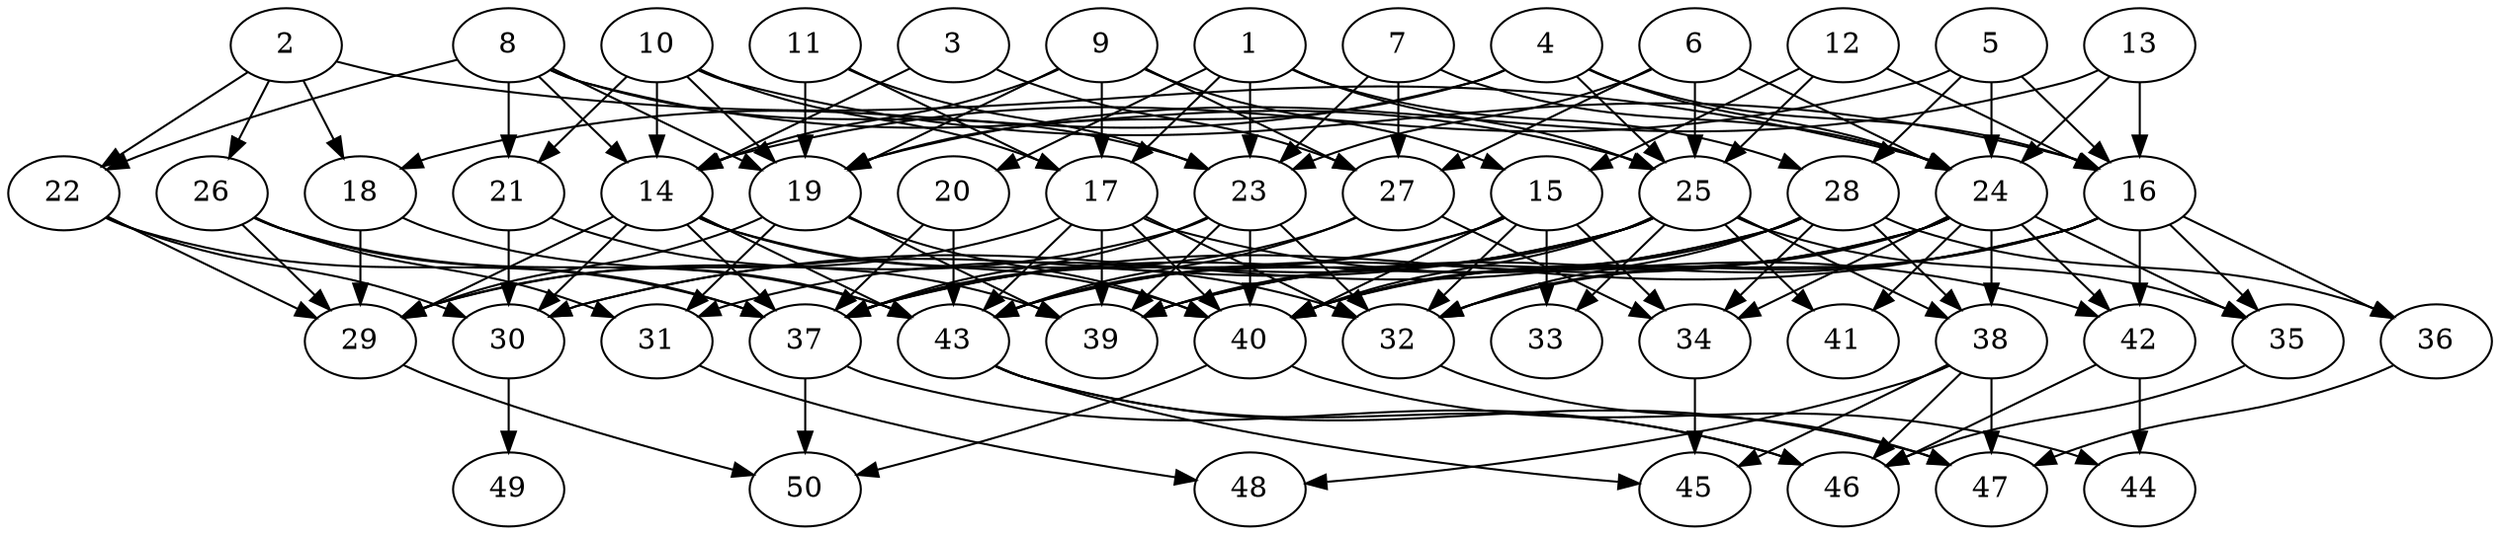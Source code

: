 // DAG automatically generated by daggen at Thu Oct  3 14:07:57 2019
// ./daggen --dot -n 50 --ccr 0.3 --fat 0.7 --regular 0.7 --density 0.6 --mindata 5242880 --maxdata 52428800 
digraph G {
  1 [size="18377387", alpha="0.07", expect_size="5513216"] 
  1 -> 17 [size ="5513216"]
  1 -> 20 [size ="5513216"]
  1 -> 23 [size ="5513216"]
  1 -> 25 [size ="5513216"]
  1 -> 28 [size ="5513216"]
  2 [size="133884587", alpha="0.14", expect_size="40165376"] 
  2 -> 18 [size ="40165376"]
  2 -> 22 [size ="40165376"]
  2 -> 24 [size ="40165376"]
  2 -> 26 [size ="40165376"]
  3 [size="77168640", alpha="0.06", expect_size="23150592"] 
  3 -> 14 [size ="23150592"]
  3 -> 27 [size ="23150592"]
  4 [size="72420693", alpha="0.03", expect_size="21726208"] 
  4 -> 16 [size ="21726208"]
  4 -> 18 [size ="21726208"]
  4 -> 19 [size ="21726208"]
  4 -> 24 [size ="21726208"]
  4 -> 25 [size ="21726208"]
  5 [size="38051840", alpha="0.17", expect_size="11415552"] 
  5 -> 14 [size ="11415552"]
  5 -> 16 [size ="11415552"]
  5 -> 24 [size ="11415552"]
  5 -> 28 [size ="11415552"]
  6 [size="85084160", alpha="0.09", expect_size="25525248"] 
  6 -> 23 [size ="25525248"]
  6 -> 24 [size ="25525248"]
  6 -> 25 [size ="25525248"]
  6 -> 27 [size ="25525248"]
  7 [size="92409173", alpha="0.01", expect_size="27722752"] 
  7 -> 23 [size ="27722752"]
  7 -> 24 [size ="27722752"]
  7 -> 27 [size ="27722752"]
  8 [size="19380907", alpha="0.19", expect_size="5814272"] 
  8 -> 14 [size ="5814272"]
  8 -> 19 [size ="5814272"]
  8 -> 21 [size ="5814272"]
  8 -> 22 [size ="5814272"]
  8 -> 23 [size ="5814272"]
  8 -> 25 [size ="5814272"]
  9 [size="57163093", alpha="0.06", expect_size="17148928"] 
  9 -> 14 [size ="17148928"]
  9 -> 15 [size ="17148928"]
  9 -> 17 [size ="17148928"]
  9 -> 19 [size ="17148928"]
  9 -> 27 [size ="17148928"]
  10 [size="107284480", alpha="0.16", expect_size="32185344"] 
  10 -> 14 [size ="32185344"]
  10 -> 16 [size ="32185344"]
  10 -> 17 [size ="32185344"]
  10 -> 19 [size ="32185344"]
  10 -> 21 [size ="32185344"]
  11 [size="138192213", alpha="0.11", expect_size="41457664"] 
  11 -> 17 [size ="41457664"]
  11 -> 19 [size ="41457664"]
  11 -> 23 [size ="41457664"]
  12 [size="38884693", alpha="0.08", expect_size="11665408"] 
  12 -> 15 [size ="11665408"]
  12 -> 16 [size ="11665408"]
  12 -> 25 [size ="11665408"]
  13 [size="145483093", alpha="0.18", expect_size="43644928"] 
  13 -> 16 [size ="43644928"]
  13 -> 19 [size ="43644928"]
  13 -> 24 [size ="43644928"]
  14 [size="31522133", alpha="0.14", expect_size="9456640"] 
  14 -> 29 [size ="9456640"]
  14 -> 30 [size ="9456640"]
  14 -> 32 [size ="9456640"]
  14 -> 37 [size ="9456640"]
  14 -> 40 [size ="9456640"]
  14 -> 43 [size ="9456640"]
  15 [size="57896960", alpha="0.10", expect_size="17369088"] 
  15 -> 32 [size ="17369088"]
  15 -> 33 [size ="17369088"]
  15 -> 34 [size ="17369088"]
  15 -> 37 [size ="17369088"]
  15 -> 40 [size ="17369088"]
  15 -> 43 [size ="17369088"]
  16 [size="33546240", alpha="0.18", expect_size="10063872"] 
  16 -> 32 [size ="10063872"]
  16 -> 35 [size ="10063872"]
  16 -> 36 [size ="10063872"]
  16 -> 37 [size ="10063872"]
  16 -> 39 [size ="10063872"]
  16 -> 40 [size ="10063872"]
  16 -> 42 [size ="10063872"]
  17 [size="103587840", alpha="0.19", expect_size="31076352"] 
  17 -> 29 [size ="31076352"]
  17 -> 32 [size ="31076352"]
  17 -> 39 [size ="31076352"]
  17 -> 40 [size ="31076352"]
  17 -> 42 [size ="31076352"]
  17 -> 43 [size ="31076352"]
  18 [size="108332373", alpha="0.16", expect_size="32499712"] 
  18 -> 29 [size ="32499712"]
  18 -> 43 [size ="32499712"]
  19 [size="104294400", alpha="0.10", expect_size="31288320"] 
  19 -> 29 [size ="31288320"]
  19 -> 31 [size ="31288320"]
  19 -> 39 [size ="31288320"]
  19 -> 40 [size ="31288320"]
  20 [size="153726293", alpha="0.15", expect_size="46117888"] 
  20 -> 37 [size ="46117888"]
  20 -> 43 [size ="46117888"]
  21 [size="125197653", alpha="0.20", expect_size="37559296"] 
  21 -> 30 [size ="37559296"]
  21 -> 39 [size ="37559296"]
  22 [size="53510827", alpha="0.19", expect_size="16053248"] 
  22 -> 29 [size ="16053248"]
  22 -> 30 [size ="16053248"]
  22 -> 37 [size ="16053248"]
  23 [size="114285227", alpha="0.06", expect_size="34285568"] 
  23 -> 29 [size ="34285568"]
  23 -> 32 [size ="34285568"]
  23 -> 37 [size ="34285568"]
  23 -> 39 [size ="34285568"]
  23 -> 40 [size ="34285568"]
  24 [size="101304320", alpha="0.00", expect_size="30391296"] 
  24 -> 32 [size ="30391296"]
  24 -> 34 [size ="30391296"]
  24 -> 35 [size ="30391296"]
  24 -> 38 [size ="30391296"]
  24 -> 39 [size ="30391296"]
  24 -> 40 [size ="30391296"]
  24 -> 41 [size ="30391296"]
  24 -> 42 [size ="30391296"]
  24 -> 43 [size ="30391296"]
  25 [size="55002453", alpha="0.17", expect_size="16500736"] 
  25 -> 30 [size ="16500736"]
  25 -> 31 [size ="16500736"]
  25 -> 33 [size ="16500736"]
  25 -> 35 [size ="16500736"]
  25 -> 38 [size ="16500736"]
  25 -> 39 [size ="16500736"]
  25 -> 40 [size ="16500736"]
  25 -> 41 [size ="16500736"]
  25 -> 43 [size ="16500736"]
  26 [size="135546880", alpha="0.02", expect_size="40664064"] 
  26 -> 29 [size ="40664064"]
  26 -> 31 [size ="40664064"]
  26 -> 37 [size ="40664064"]
  26 -> 43 [size ="40664064"]
  27 [size="119459840", alpha="0.17", expect_size="35837952"] 
  27 -> 34 [size ="35837952"]
  27 -> 37 [size ="35837952"]
  27 -> 43 [size ="35837952"]
  28 [size="108281173", alpha="0.12", expect_size="32484352"] 
  28 -> 30 [size ="32484352"]
  28 -> 32 [size ="32484352"]
  28 -> 34 [size ="32484352"]
  28 -> 36 [size ="32484352"]
  28 -> 37 [size ="32484352"]
  28 -> 38 [size ="32484352"]
  28 -> 40 [size ="32484352"]
  29 [size="80281600", alpha="0.13", expect_size="24084480"] 
  29 -> 50 [size ="24084480"]
  30 [size="160778240", alpha="0.04", expect_size="48233472"] 
  30 -> 49 [size ="48233472"]
  31 [size="120323413", alpha="0.11", expect_size="36097024"] 
  31 -> 48 [size ="36097024"]
  32 [size="117108053", alpha="0.01", expect_size="35132416"] 
  32 -> 47 [size ="35132416"]
  33 [size="110257493", alpha="0.07", expect_size="33077248"] 
  34 [size="159460693", alpha="0.14", expect_size="47838208"] 
  34 -> 45 [size ="47838208"]
  35 [size="162379093", alpha="0.07", expect_size="48713728"] 
  35 -> 46 [size ="48713728"]
  36 [size="139584853", alpha="0.02", expect_size="41875456"] 
  36 -> 47 [size ="41875456"]
  37 [size="158692693", alpha="0.08", expect_size="47607808"] 
  37 -> 46 [size ="47607808"]
  37 -> 50 [size ="47607808"]
  38 [size="137349120", alpha="0.05", expect_size="41204736"] 
  38 -> 45 [size ="41204736"]
  38 -> 46 [size ="41204736"]
  38 -> 47 [size ="41204736"]
  38 -> 48 [size ="41204736"]
  39 [size="77455360", alpha="0.14", expect_size="23236608"] 
  40 [size="18708480", alpha="0.19", expect_size="5612544"] 
  40 -> 44 [size ="5612544"]
  40 -> 50 [size ="5612544"]
  41 [size="50916693", alpha="0.19", expect_size="15275008"] 
  42 [size="137509547", alpha="0.03", expect_size="41252864"] 
  42 -> 44 [size ="41252864"]
  42 -> 46 [size ="41252864"]
  43 [size="142612480", alpha="0.19", expect_size="42783744"] 
  43 -> 45 [size ="42783744"]
  43 -> 46 [size ="42783744"]
  43 -> 47 [size ="42783744"]
  44 [size="36952747", alpha="0.06", expect_size="11085824"] 
  45 [size="149142187", alpha="0.18", expect_size="44742656"] 
  46 [size="47752533", alpha="0.05", expect_size="14325760"] 
  47 [size="63423147", alpha="0.05", expect_size="19026944"] 
  48 [size="124982613", alpha="0.16", expect_size="37494784"] 
  49 [size="166000640", alpha="0.15", expect_size="49800192"] 
  50 [size="116015787", alpha="0.13", expect_size="34804736"] 
}
